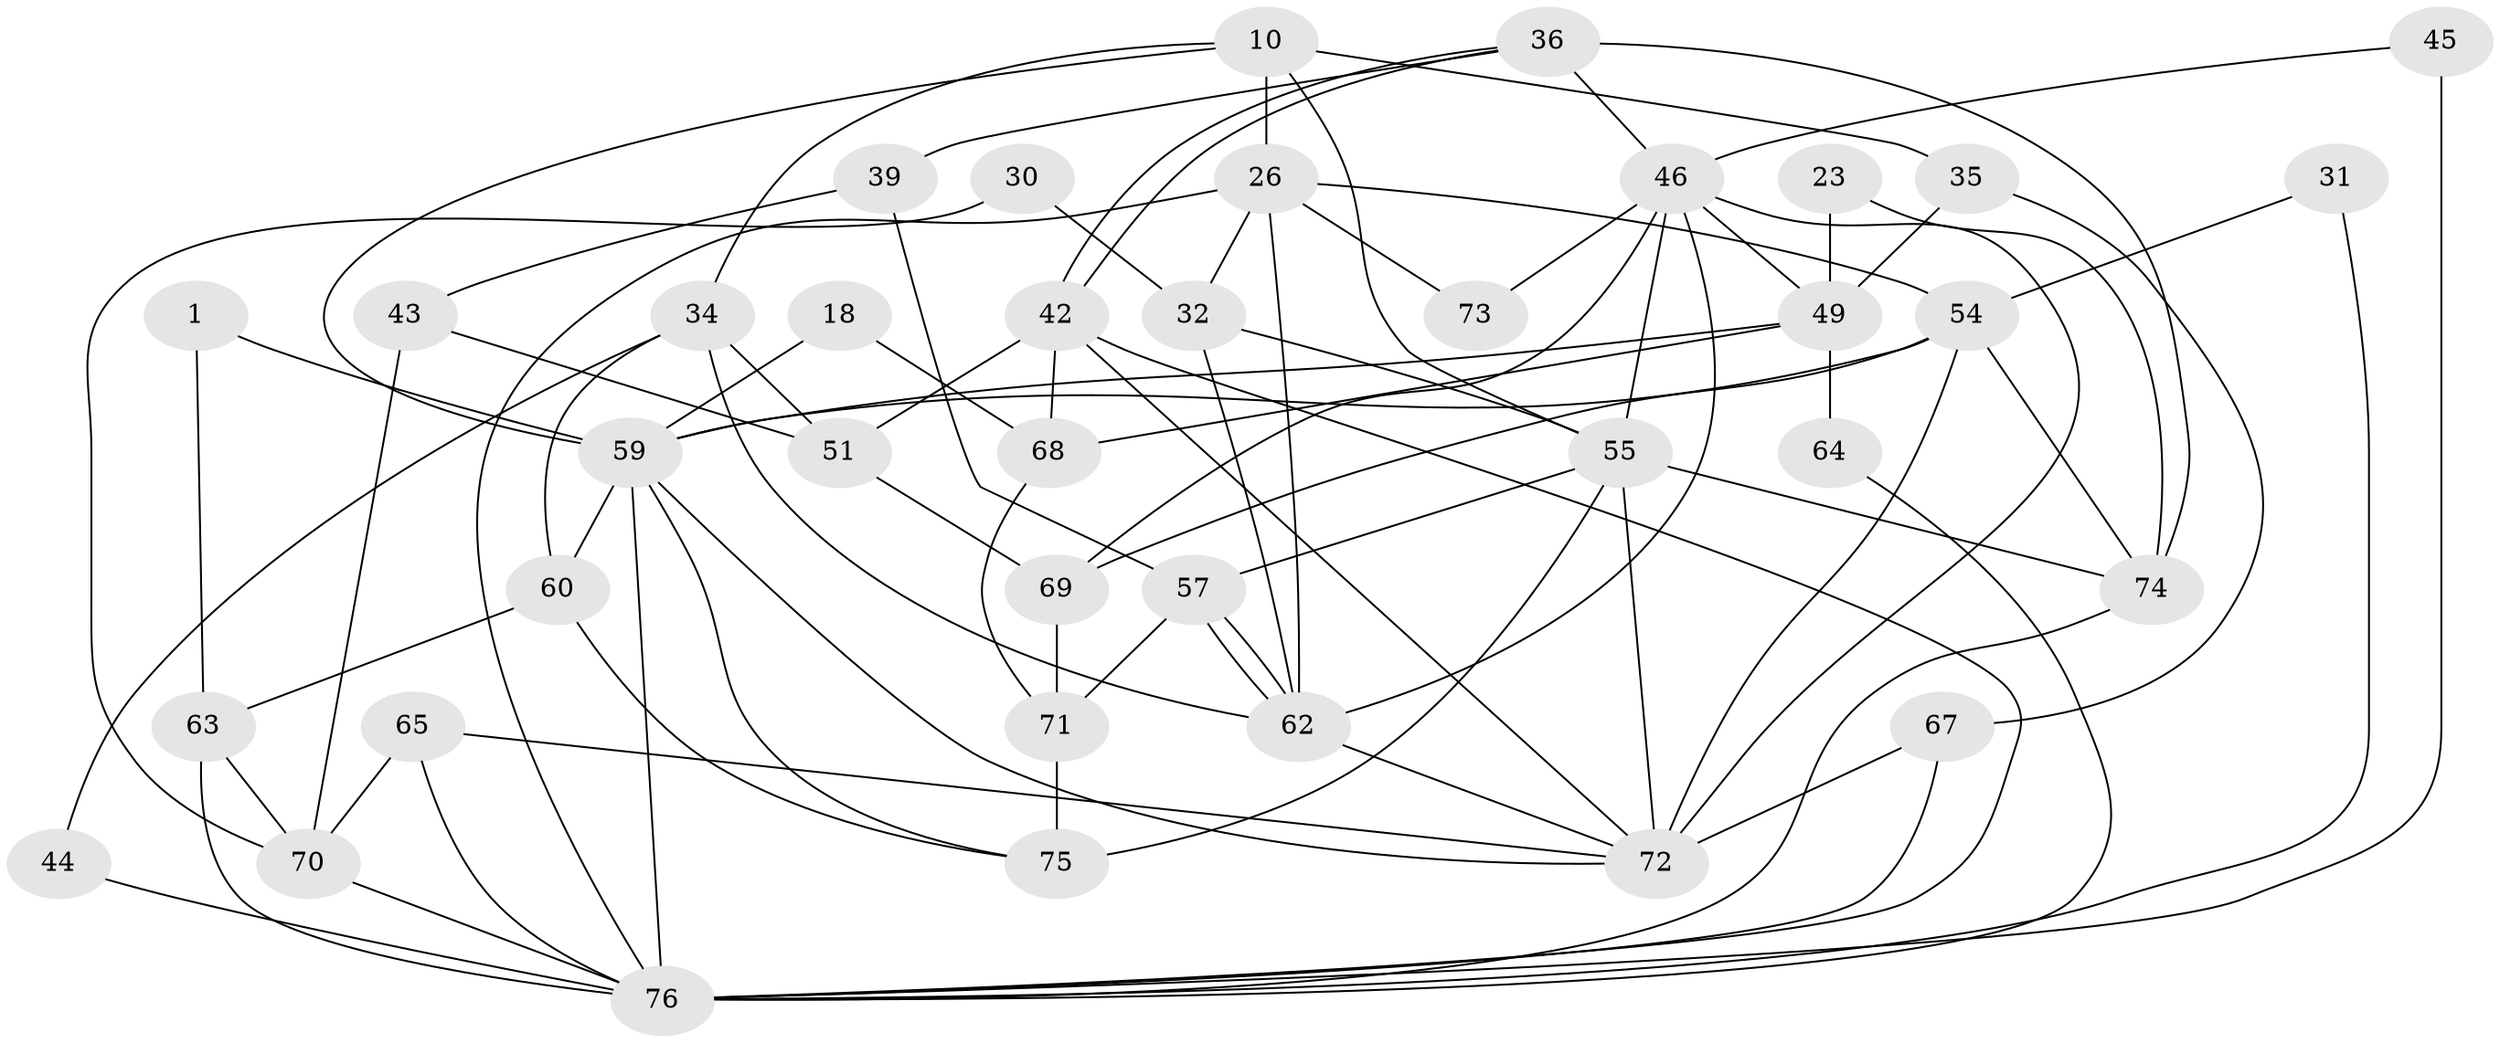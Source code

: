 // original degree distribution, {2: 0.18421052631578946, 4: 0.3026315789473684, 3: 0.21052631578947367, 5: 0.10526315789473684, 7: 0.02631578947368421, 6: 0.14473684210526316, 8: 0.02631578947368421}
// Generated by graph-tools (version 1.1) at 2025/51/03/09/25 04:51:37]
// undirected, 38 vertices, 85 edges
graph export_dot {
graph [start="1"]
  node [color=gray90,style=filled];
  1;
  10 [super="+5"];
  18;
  23;
  26 [super="+25"];
  30;
  31;
  32;
  34;
  35;
  36;
  39 [super="+16"];
  42;
  43;
  44;
  45 [super="+9"];
  46 [super="+21"];
  49 [super="+3+20"];
  51;
  54 [super="+6+13"];
  55 [super="+8"];
  57 [super="+7"];
  59 [super="+53+14"];
  60 [super="+33"];
  62 [super="+50+56"];
  63;
  64 [super="+29"];
  65 [super="+28"];
  67 [super="+37+58"];
  68;
  69;
  70 [super="+52"];
  71;
  72 [super="+24"];
  73 [super="+40"];
  74 [super="+61"];
  75;
  76 [super="+66+48"];
  1 -- 63;
  1 -- 59;
  10 -- 34;
  10 -- 55;
  10 -- 26;
  10 -- 35;
  10 -- 59;
  18 -- 68;
  18 -- 59;
  23 -- 49;
  23 -- 74;
  26 -- 32 [weight=2];
  26 -- 54;
  26 -- 73 [weight=2];
  26 -- 62;
  26 -- 76;
  30 -- 70;
  30 -- 32;
  31 -- 54 [weight=2];
  31 -- 76;
  32 -- 55 [weight=2];
  32 -- 62;
  34 -- 44;
  34 -- 51;
  34 -- 60;
  34 -- 62;
  35 -- 49;
  35 -- 67;
  36 -- 42;
  36 -- 42;
  36 -- 39;
  36 -- 46 [weight=2];
  36 -- 74;
  39 -- 57 [weight=2];
  39 -- 43;
  42 -- 51;
  42 -- 68;
  42 -- 72;
  42 -- 76;
  43 -- 51;
  43 -- 70 [weight=2];
  44 -- 76;
  45 -- 76 [weight=3];
  45 -- 46 [weight=2];
  46 -- 55 [weight=2];
  46 -- 69;
  46 -- 73;
  46 -- 62;
  46 -- 49 [weight=2];
  46 -- 72;
  49 -- 68;
  49 -- 64 [weight=2];
  49 -- 59 [weight=3];
  51 -- 69;
  54 -- 74;
  54 -- 69;
  54 -- 72 [weight=2];
  54 -- 59 [weight=2];
  55 -- 75 [weight=2];
  55 -- 57;
  55 -- 74 [weight=2];
  55 -- 72;
  57 -- 62;
  57 -- 62;
  57 -- 71;
  59 -- 76 [weight=4];
  59 -- 72;
  59 -- 75;
  59 -- 60;
  60 -- 63 [weight=2];
  60 -- 75;
  62 -- 72;
  63 -- 70 [weight=2];
  63 -- 76;
  64 -- 76;
  65 -- 70;
  65 -- 72;
  65 -- 76;
  67 -- 72 [weight=2];
  67 -- 76 [weight=2];
  68 -- 71;
  69 -- 71;
  70 -- 76 [weight=2];
  71 -- 75;
  74 -- 76;
}
